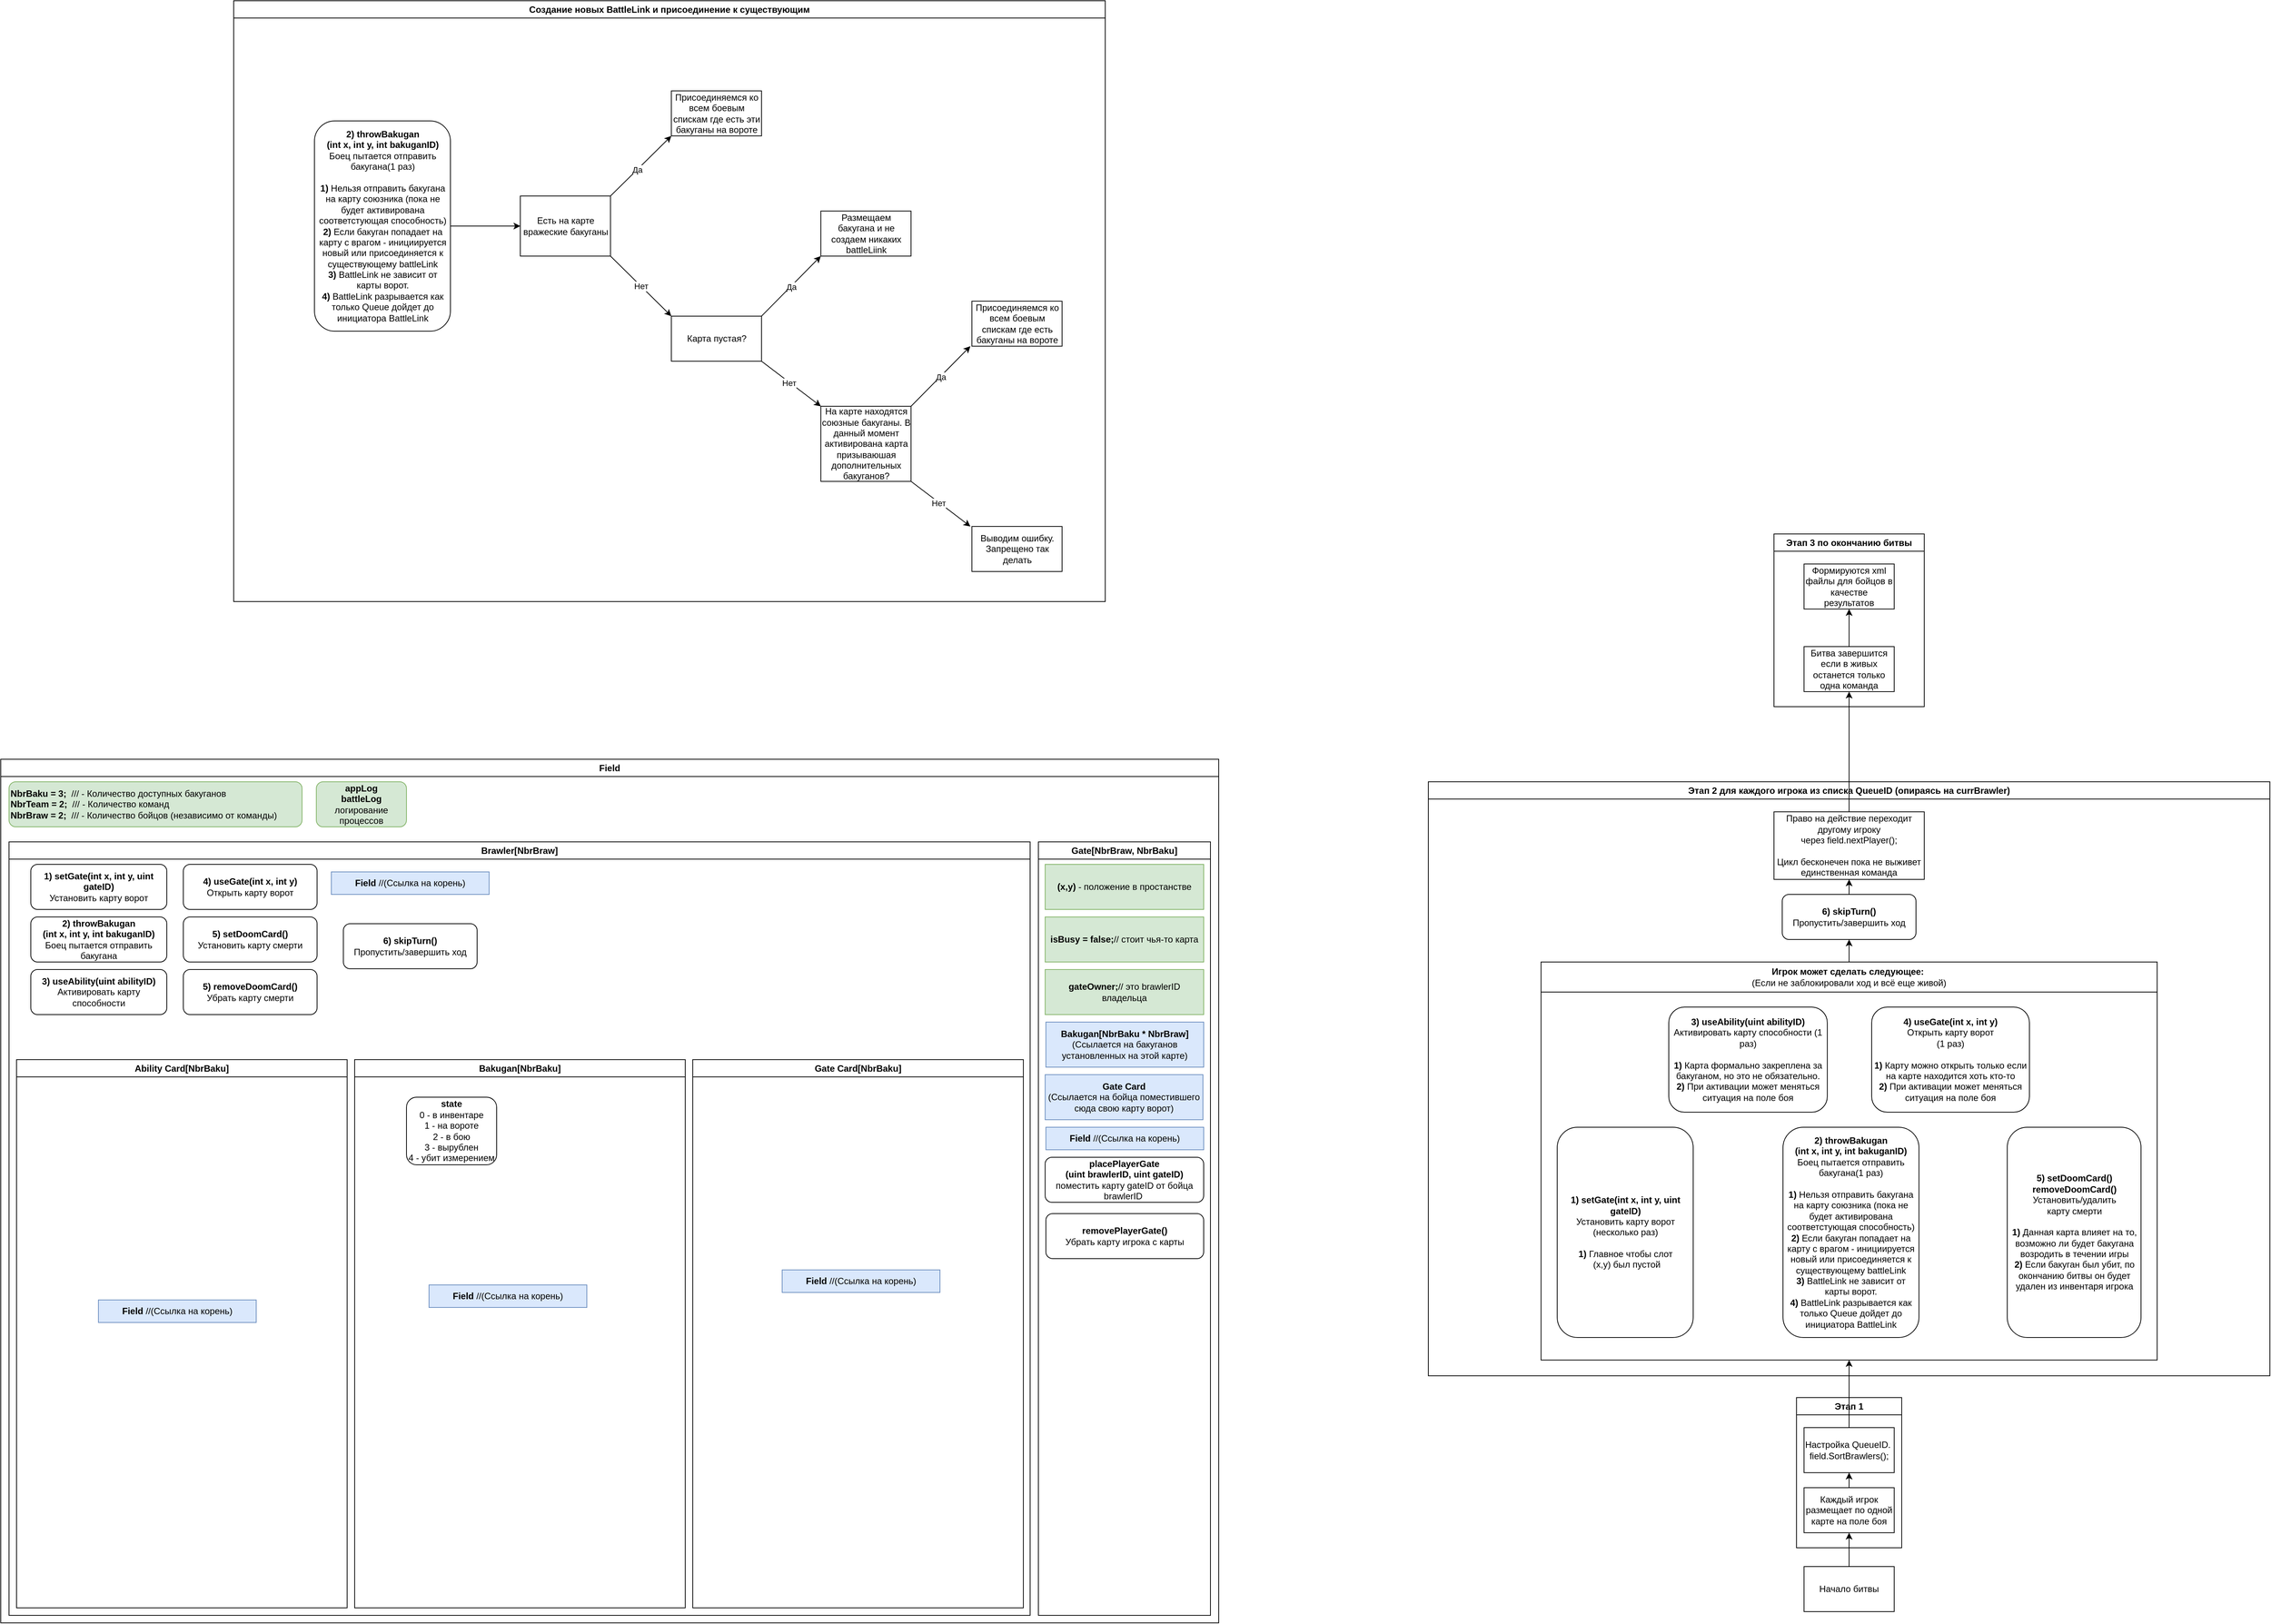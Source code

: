 <mxfile version="21.1.0" type="device">
  <diagram name="Страница 1" id="a3P9u6cnhdrN-g0bfrfS">
    <mxGraphModel dx="828" dy="1605" grid="1" gridSize="10" guides="1" tooltips="1" connect="1" arrows="1" fold="1" page="1" pageScale="1" pageWidth="827" pageHeight="1169" math="0" shadow="0">
      <root>
        <mxCell id="0" />
        <mxCell id="1" parent="0" />
        <mxCell id="YN7k_DSdsQhJTX5RIaJS-16" value="Field" style="swimlane;whiteSpace=wrap;html=1;startSize=23;" parent="1" vertex="1">
          <mxGeometry x="20" y="10" width="1621" height="1150" as="geometry" />
        </mxCell>
        <mxCell id="YN7k_DSdsQhJTX5RIaJS-18" value="Brawler[NbrBraw]" style="swimlane;whiteSpace=wrap;html=1;" parent="YN7k_DSdsQhJTX5RIaJS-16" vertex="1">
          <mxGeometry x="11" y="110" width="1359" height="1030" as="geometry" />
        </mxCell>
        <mxCell id="YN7k_DSdsQhJTX5RIaJS-37" value="Ability Card[&lt;b style=&quot;border-color: var(--border-color); text-align: left; background-color: rgb(255, 255, 255);&quot;&gt;NbrBaku&lt;/b&gt;]" style="swimlane;whiteSpace=wrap;html=1;startSize=23;" parent="YN7k_DSdsQhJTX5RIaJS-18" vertex="1">
          <mxGeometry x="10" y="290" width="440" height="730" as="geometry" />
        </mxCell>
        <mxCell id="YN7k_DSdsQhJTX5RIaJS-44" value="&lt;b&gt;Field&lt;/b&gt; //(Ссылка на корень)" style="rounded=0;whiteSpace=wrap;html=1;fillColor=#dae8fc;strokeColor=#6c8ebf;" parent="YN7k_DSdsQhJTX5RIaJS-37" vertex="1">
          <mxGeometry x="109" y="320" width="210" height="30" as="geometry" />
        </mxCell>
        <mxCell id="YN7k_DSdsQhJTX5RIaJS-38" value="Bakugan[&lt;b style=&quot;border-color: var(--border-color); text-align: left; background-color: rgb(255, 255, 255);&quot;&gt;NbrBaku&lt;/b&gt;]" style="swimlane;whiteSpace=wrap;html=1;startSize=23;" parent="YN7k_DSdsQhJTX5RIaJS-18" vertex="1">
          <mxGeometry x="460" y="290" width="440" height="730" as="geometry" />
        </mxCell>
        <mxCell id="YN7k_DSdsQhJTX5RIaJS-43" value="&lt;b&gt;Field&lt;/b&gt; //(Ссылка на корень)" style="rounded=0;whiteSpace=wrap;html=1;fillColor=#dae8fc;strokeColor=#6c8ebf;" parent="YN7k_DSdsQhJTX5RIaJS-38" vertex="1">
          <mxGeometry x="99" y="300" width="210" height="30" as="geometry" />
        </mxCell>
        <mxCell id="YN7k_DSdsQhJTX5RIaJS-48" value="&lt;b&gt;state&lt;/b&gt;&lt;br&gt;0 - в инвентаре&lt;br&gt;1 - на вороте&lt;br&gt;2 - в бою&lt;br&gt;3 - вырублен&lt;br&gt;4 - убит измерением" style="rounded=1;whiteSpace=wrap;html=1;" parent="YN7k_DSdsQhJTX5RIaJS-38" vertex="1">
          <mxGeometry x="69" y="50" width="120" height="90" as="geometry" />
        </mxCell>
        <mxCell id="YN7k_DSdsQhJTX5RIaJS-39" value="Gate Card[&lt;b style=&quot;border-color: var(--border-color); text-align: left; background-color: rgb(255, 255, 255);&quot;&gt;NbrBaku&lt;/b&gt;]" style="swimlane;whiteSpace=wrap;html=1;startSize=23;" parent="YN7k_DSdsQhJTX5RIaJS-18" vertex="1">
          <mxGeometry x="910" y="290" width="440" height="730" as="geometry" />
        </mxCell>
        <mxCell id="YN7k_DSdsQhJTX5RIaJS-42" value="&lt;b&gt;Field&lt;/b&gt; //(Ссылка на корень)" style="rounded=0;whiteSpace=wrap;html=1;fillColor=#dae8fc;strokeColor=#6c8ebf;" parent="YN7k_DSdsQhJTX5RIaJS-39" vertex="1">
          <mxGeometry x="119" y="280" width="210" height="30" as="geometry" />
        </mxCell>
        <mxCell id="YN7k_DSdsQhJTX5RIaJS-47" value="&lt;b&gt;2) throwBakugan&lt;br&gt;(int x, int y, int bakuganID)&lt;/b&gt;&lt;br&gt;Боец пытается отправить бакугана" style="rounded=1;whiteSpace=wrap;html=1;" parent="YN7k_DSdsQhJTX5RIaJS-18" vertex="1">
          <mxGeometry x="29" y="100" width="181" height="60" as="geometry" />
        </mxCell>
        <mxCell id="YN7k_DSdsQhJTX5RIaJS-49" value="&lt;b&gt;3) useAbility(uint abilityID)&lt;/b&gt;&lt;br&gt;Активировать карту способности" style="rounded=1;whiteSpace=wrap;html=1;" parent="YN7k_DSdsQhJTX5RIaJS-18" vertex="1">
          <mxGeometry x="29" y="170" width="181" height="60" as="geometry" />
        </mxCell>
        <mxCell id="YN7k_DSdsQhJTX5RIaJS-50" value="&lt;b&gt;4) useGate(int x, int y)&lt;/b&gt;&lt;br&gt;Открыть карту ворот" style="rounded=1;whiteSpace=wrap;html=1;" parent="YN7k_DSdsQhJTX5RIaJS-18" vertex="1">
          <mxGeometry x="232" y="30" width="178" height="60" as="geometry" />
        </mxCell>
        <mxCell id="YN7k_DSdsQhJTX5RIaJS-51" value="&lt;b&gt;1) setGate(int x, int y, uint gateID)&lt;/b&gt;&lt;br&gt;Установить карту ворот" style="rounded=1;whiteSpace=wrap;html=1;" parent="YN7k_DSdsQhJTX5RIaJS-18" vertex="1">
          <mxGeometry x="29" y="30" width="181" height="60" as="geometry" />
        </mxCell>
        <mxCell id="YN7k_DSdsQhJTX5RIaJS-52" value="&lt;b&gt;Field&lt;/b&gt; //(Ссылка на корень)" style="rounded=0;whiteSpace=wrap;html=1;fillColor=#dae8fc;strokeColor=#6c8ebf;" parent="YN7k_DSdsQhJTX5RIaJS-18" vertex="1">
          <mxGeometry x="429" y="40" width="210" height="30" as="geometry" />
        </mxCell>
        <mxCell id="YN7k_DSdsQhJTX5RIaJS-66" value="&lt;b&gt;5)&amp;nbsp;setDoomCard()&lt;/b&gt;&lt;br&gt;Установить карту смерти" style="rounded=1;whiteSpace=wrap;html=1;" parent="YN7k_DSdsQhJTX5RIaJS-18" vertex="1">
          <mxGeometry x="232" y="100" width="178" height="60" as="geometry" />
        </mxCell>
        <mxCell id="YN7k_DSdsQhJTX5RIaJS-67" value="&lt;b&gt;5)&amp;nbsp;removeDoomCard()&lt;/b&gt;&lt;br&gt;Убрать карту смерти" style="rounded=1;whiteSpace=wrap;html=1;" parent="YN7k_DSdsQhJTX5RIaJS-18" vertex="1">
          <mxGeometry x="232" y="170" width="178" height="60" as="geometry" />
        </mxCell>
        <mxCell id="YN7k_DSdsQhJTX5RIaJS-25" value="Gate[NbrBraw, NbrBaku]" style="swimlane;whiteSpace=wrap;html=1;" parent="YN7k_DSdsQhJTX5RIaJS-16" vertex="1">
          <mxGeometry x="1381" y="110" width="229" height="1030" as="geometry">
            <mxRectangle x="571" y="110" width="180" height="30" as="alternateBounds" />
          </mxGeometry>
        </mxCell>
        <mxCell id="YN7k_DSdsQhJTX5RIaJS-27" value="&lt;b&gt;Bakugan[NbrBaku * NbrBraw]&lt;/b&gt;&lt;br&gt;(Ссылается на бакуганов установленных на этой карте)" style="rounded=0;whiteSpace=wrap;html=1;fillColor=#dae8fc;strokeColor=#6c8ebf;" parent="YN7k_DSdsQhJTX5RIaJS-25" vertex="1">
          <mxGeometry x="10" y="240" width="210" height="60" as="geometry" />
        </mxCell>
        <mxCell id="YN7k_DSdsQhJTX5RIaJS-28" value="&lt;b&gt;Gate Card&lt;/b&gt;&lt;br&gt;(Ссылается на бойца поместившего сюда свою карту ворот)" style="rounded=0;whiteSpace=wrap;html=1;fillColor=#dae8fc;strokeColor=#6c8ebf;" parent="YN7k_DSdsQhJTX5RIaJS-25" vertex="1">
          <mxGeometry x="9" y="310" width="210" height="60" as="geometry" />
        </mxCell>
        <mxCell id="YN7k_DSdsQhJTX5RIaJS-33" value="&lt;b&gt;(x,y)&lt;/b&gt; - положение в простанстве" style="rounded=0;whiteSpace=wrap;html=1;fillColor=#d5e8d4;strokeColor=#82b366;" parent="YN7k_DSdsQhJTX5RIaJS-25" vertex="1">
          <mxGeometry x="9" y="30" width="211" height="60" as="geometry" />
        </mxCell>
        <mxCell id="YN7k_DSdsQhJTX5RIaJS-34" value="&lt;b&gt;isBusy = false;&lt;/b&gt;// стоит чья-то карта" style="rounded=0;whiteSpace=wrap;html=1;fillColor=#d5e8d4;strokeColor=#82b366;" parent="YN7k_DSdsQhJTX5RIaJS-25" vertex="1">
          <mxGeometry x="9" y="100" width="211" height="60" as="geometry" />
        </mxCell>
        <mxCell id="YN7k_DSdsQhJTX5RIaJS-35" value="&lt;b&gt;gateOwner;&lt;/b&gt;// это brawlerID владельца" style="rounded=0;whiteSpace=wrap;html=1;fillColor=#d5e8d4;strokeColor=#82b366;" parent="YN7k_DSdsQhJTX5RIaJS-25" vertex="1">
          <mxGeometry x="9" y="170" width="211" height="60" as="geometry" />
        </mxCell>
        <mxCell id="YN7k_DSdsQhJTX5RIaJS-36" value="&lt;b&gt;Field&lt;/b&gt; //(Ссылка на корень)" style="rounded=0;whiteSpace=wrap;html=1;fillColor=#dae8fc;strokeColor=#6c8ebf;" parent="YN7k_DSdsQhJTX5RIaJS-25" vertex="1">
          <mxGeometry x="10" y="380" width="210" height="30" as="geometry" />
        </mxCell>
        <mxCell id="YN7k_DSdsQhJTX5RIaJS-45" value="&lt;b&gt;placePlayerGate&lt;br&gt;(uint brawlerID, uint gateID)&lt;/b&gt;&lt;br&gt;поместить карту gateID от бойца brawlerID&amp;nbsp;" style="rounded=1;whiteSpace=wrap;html=1;" parent="YN7k_DSdsQhJTX5RIaJS-25" vertex="1">
          <mxGeometry x="9" y="420" width="211" height="60" as="geometry" />
        </mxCell>
        <mxCell id="YN7k_DSdsQhJTX5RIaJS-46" value="&lt;b&gt;removePlayerGate()&lt;/b&gt;&lt;br&gt;Убрать карту игрока с карты" style="rounded=1;whiteSpace=wrap;html=1;" parent="YN7k_DSdsQhJTX5RIaJS-25" vertex="1">
          <mxGeometry x="10" y="495" width="210" height="60" as="geometry" />
        </mxCell>
        <mxCell id="YN7k_DSdsQhJTX5RIaJS-31" value="&lt;div&gt;&lt;b&gt;NbrBaku = 3;&lt;/b&gt;&amp;nbsp; /// - Количество доступных бакуганов&lt;/div&gt;&lt;div&gt;&lt;b&gt;NbrTeam = 2;&lt;/b&gt;&amp;nbsp; /// - Количество команд&lt;/div&gt;&lt;div&gt;&lt;b&gt;NbrBraw = 2;&lt;/b&gt;&amp;nbsp; /// - Количество бойцов (независимо от команды)&lt;/div&gt;" style="rounded=1;whiteSpace=wrap;html=1;align=left;labelBackgroundColor=none;fillColor=#d5e8d4;strokeColor=#82b366;" parent="YN7k_DSdsQhJTX5RIaJS-16" vertex="1">
          <mxGeometry x="11" y="30" width="390" height="60" as="geometry" />
        </mxCell>
        <mxCell id="YN7k_DSdsQhJTX5RIaJS-41" value="&lt;b&gt;appLog&lt;br&gt;battleLog&lt;/b&gt;&lt;br&gt;логирование процессов" style="rounded=1;whiteSpace=wrap;html=1;fillColor=#d5e8d4;strokeColor=#82b366;" parent="YN7k_DSdsQhJTX5RIaJS-16" vertex="1">
          <mxGeometry x="420" y="30" width="120" height="60" as="geometry" />
        </mxCell>
        <mxCell id="YN7k_DSdsQhJTX5RIaJS-68" value="&lt;b&gt;6)&amp;nbsp;skipTurn()&lt;/b&gt;&lt;br&gt;Пропустить/завершить ход" style="rounded=1;whiteSpace=wrap;html=1;" parent="1" vertex="1">
          <mxGeometry x="476" y="229" width="178" height="60" as="geometry" />
        </mxCell>
        <mxCell id="gnqK-Q3UBp_WLND6Pj9h-5" style="edgeStyle=orthogonalEdgeStyle;rounded=0;orthogonalLoop=1;jettySize=auto;html=1;entryX=0.5;entryY=1;entryDx=0;entryDy=0;" parent="1" source="gnqK-Q3UBp_WLND6Pj9h-1" target="gnqK-Q3UBp_WLND6Pj9h-2" edge="1">
          <mxGeometry relative="1" as="geometry" />
        </mxCell>
        <mxCell id="gnqK-Q3UBp_WLND6Pj9h-1" value="Начало битвы" style="rounded=0;whiteSpace=wrap;html=1;" parent="1" vertex="1">
          <mxGeometry x="2420" y="1085" width="120" height="60" as="geometry" />
        </mxCell>
        <mxCell id="gnqK-Q3UBp_WLND6Pj9h-4" value="Этап 1" style="swimlane;whiteSpace=wrap;html=1;" parent="1" vertex="1">
          <mxGeometry x="2410" y="860" width="140" height="200" as="geometry">
            <mxRectangle x="2430" y="330" width="140" height="30" as="alternateBounds" />
          </mxGeometry>
        </mxCell>
        <mxCell id="gnqK-Q3UBp_WLND6Pj9h-9" style="edgeStyle=orthogonalEdgeStyle;rounded=0;orthogonalLoop=1;jettySize=auto;html=1;entryX=0.5;entryY=1;entryDx=0;entryDy=0;" parent="gnqK-Q3UBp_WLND6Pj9h-4" source="gnqK-Q3UBp_WLND6Pj9h-2" target="gnqK-Q3UBp_WLND6Pj9h-8" edge="1">
          <mxGeometry relative="1" as="geometry" />
        </mxCell>
        <mxCell id="gnqK-Q3UBp_WLND6Pj9h-2" value="Каждый игрок размещает по одной карте на поле боя" style="rounded=0;whiteSpace=wrap;html=1;" parent="gnqK-Q3UBp_WLND6Pj9h-4" vertex="1">
          <mxGeometry x="10" y="120" width="120" height="60" as="geometry" />
        </mxCell>
        <mxCell id="gnqK-Q3UBp_WLND6Pj9h-8" value="Настройка QueueID.&amp;nbsp;&lt;br&gt;field.SortBrawlers();" style="rounded=0;whiteSpace=wrap;html=1;" parent="gnqK-Q3UBp_WLND6Pj9h-4" vertex="1">
          <mxGeometry x="10" y="40" width="120" height="60" as="geometry" />
        </mxCell>
        <mxCell id="gnqK-Q3UBp_WLND6Pj9h-6" value="Этап 2 для каждого игрока из списка QueueID (опираясь на currBrawler)" style="swimlane;whiteSpace=wrap;html=1;" parent="1" vertex="1">
          <mxGeometry x="1920" y="40" width="1120" height="791" as="geometry">
            <mxRectangle x="2200" y="90" width="310" height="30" as="alternateBounds" />
          </mxGeometry>
        </mxCell>
        <mxCell id="gnqK-Q3UBp_WLND6Pj9h-35" style="edgeStyle=orthogonalEdgeStyle;rounded=0;orthogonalLoop=1;jettySize=auto;html=1;entryX=0.5;entryY=1;entryDx=0;entryDy=0;" parent="gnqK-Q3UBp_WLND6Pj9h-6" source="gnqK-Q3UBp_WLND6Pj9h-19" target="gnqK-Q3UBp_WLND6Pj9h-29" edge="1">
          <mxGeometry relative="1" as="geometry" />
        </mxCell>
        <mxCell id="gnqK-Q3UBp_WLND6Pj9h-19" value="&lt;b&gt;6)&amp;nbsp;skipTurn()&lt;/b&gt;&lt;br&gt;Пропустить/завершить ход" style="rounded=1;whiteSpace=wrap;html=1;" parent="gnqK-Q3UBp_WLND6Pj9h-6" vertex="1">
          <mxGeometry x="471" y="150" width="178" height="60" as="geometry" />
        </mxCell>
        <mxCell id="gnqK-Q3UBp_WLND6Pj9h-29" value="Право на действие переходит другому игроку через&amp;nbsp;field.nextPlayer();&lt;br&gt;&lt;br&gt;Цикл бесконечен пока не выживет единственная команда" style="rounded=0;whiteSpace=wrap;html=1;" parent="gnqK-Q3UBp_WLND6Pj9h-6" vertex="1">
          <mxGeometry x="460" y="40" width="200" height="90" as="geometry" />
        </mxCell>
        <mxCell id="gnqK-Q3UBp_WLND6Pj9h-32" value="Игрок может сделать следующее:&amp;nbsp;&lt;br style=&quot;border-color: var(--border-color); font-weight: 400;&quot;&gt;&lt;span style=&quot;font-weight: 400;&quot;&gt;(Если не заблокировали ход и всё еще живой)&lt;/span&gt;" style="swimlane;whiteSpace=wrap;html=1;startSize=40;" parent="gnqK-Q3UBp_WLND6Pj9h-6" vertex="1">
          <mxGeometry x="150" y="240" width="820" height="530" as="geometry">
            <mxRectangle x="2070" y="460" width="140" height="30" as="alternateBounds" />
          </mxGeometry>
        </mxCell>
        <mxCell id="gnqK-Q3UBp_WLND6Pj9h-13" value="&lt;b&gt;3) useAbility(uint abilityID)&lt;/b&gt;&lt;br&gt;Активировать карту способности (1 раз)&lt;br&gt;&lt;br&gt;&lt;b&gt;1)&lt;/b&gt; Карта формально закреплена за бакуганом, но это не обязательно.&lt;br&gt;&lt;b&gt;2)&lt;/b&gt; При активации может меняться ситуация на поле боя" style="rounded=1;whiteSpace=wrap;html=1;" parent="gnqK-Q3UBp_WLND6Pj9h-32" vertex="1">
          <mxGeometry x="170" y="60" width="211" height="140" as="geometry" />
        </mxCell>
        <mxCell id="gnqK-Q3UBp_WLND6Pj9h-14" value="&lt;b&gt;4) useGate(int x, int y)&lt;/b&gt;&lt;br&gt;Открыть карту ворот&lt;br&gt;(1 раз)&lt;br&gt;&lt;br&gt;&lt;b&gt;1)&lt;/b&gt; Карту можно открыть только если на карте находится хоть кто-то&lt;br&gt;&lt;b&gt;2)&lt;/b&gt; При активации может меняться ситуация на поле боя" style="rounded=1;whiteSpace=wrap;html=1;" parent="gnqK-Q3UBp_WLND6Pj9h-32" vertex="1">
          <mxGeometry x="440" y="60" width="210" height="140" as="geometry" />
        </mxCell>
        <mxCell id="gnqK-Q3UBp_WLND6Pj9h-12" value="&lt;b&gt;2) throwBakugan&lt;br&gt;(int x, int y, int bakuganID)&lt;/b&gt;&lt;br&gt;Боец пытается отправить бакугана(1 раз)&lt;br&gt;&lt;br&gt;&lt;b&gt;1)&lt;/b&gt; Нельзя отправить бакугана на карту союзника (пока не будет активирована соответстующая способность)&lt;br&gt;&lt;b&gt;2) &lt;/b&gt;Если бакуган попадает на карту с врагом - инициируется новый или присоединяется к существующему battleLink&lt;br&gt;&lt;b&gt;3)&lt;/b&gt; BattleLink не зависит от карты ворот.&lt;br&gt;&lt;b&gt;4)&lt;/b&gt; BattleLink разрывается как только Queue дойдет до инициатора BattleLink" style="rounded=1;whiteSpace=wrap;html=1;" parent="gnqK-Q3UBp_WLND6Pj9h-32" vertex="1">
          <mxGeometry x="322" y="220" width="181" height="280" as="geometry" />
        </mxCell>
        <mxCell id="gnqK-Q3UBp_WLND6Pj9h-17" value="&lt;b&gt;5)&amp;nbsp;setDoomCard()&lt;br&gt;&lt;/b&gt;&lt;b style=&quot;border-color: var(--border-color);&quot;&gt;removeDoomCard()&lt;/b&gt;&lt;br&gt;Установить/удалить &lt;br&gt;карту смерти&lt;br&gt;&lt;br&gt;&lt;b&gt;1)&lt;/b&gt; Данная карта влияет на то, возможно ли будет бакугана возродить в течении игры&lt;br&gt;&lt;b&gt;2)&lt;/b&gt; Если бакуган был убит, по окончанию битвы он будет удален из инвентаря игрока" style="rounded=1;whiteSpace=wrap;html=1;" parent="gnqK-Q3UBp_WLND6Pj9h-32" vertex="1">
          <mxGeometry x="620.5" y="220" width="178" height="280" as="geometry" />
        </mxCell>
        <mxCell id="gnqK-Q3UBp_WLND6Pj9h-20" value="&lt;b&gt;1) setGate(int x, int y, uint gateID)&lt;/b&gt;&lt;br&gt;Установить карту ворот (несколько раз)&lt;br&gt;&lt;br&gt;&lt;b&gt;1)&lt;/b&gt;&amp;nbsp;Главное чтобы слот&lt;br&gt;&amp;nbsp;(х,у) был пустой" style="rounded=1;whiteSpace=wrap;html=1;" parent="gnqK-Q3UBp_WLND6Pj9h-32" vertex="1">
          <mxGeometry x="21.5" y="220" width="181" height="280" as="geometry" />
        </mxCell>
        <mxCell id="gnqK-Q3UBp_WLND6Pj9h-34" style="edgeStyle=orthogonalEdgeStyle;rounded=0;orthogonalLoop=1;jettySize=auto;html=1;entryX=0.5;entryY=1;entryDx=0;entryDy=0;" parent="gnqK-Q3UBp_WLND6Pj9h-6" source="gnqK-Q3UBp_WLND6Pj9h-32" target="gnqK-Q3UBp_WLND6Pj9h-19" edge="1">
          <mxGeometry relative="1" as="geometry" />
        </mxCell>
        <mxCell id="gnqK-Q3UBp_WLND6Pj9h-11" style="edgeStyle=orthogonalEdgeStyle;rounded=0;orthogonalLoop=1;jettySize=auto;html=1;entryX=0.5;entryY=1;entryDx=0;entryDy=0;" parent="1" source="gnqK-Q3UBp_WLND6Pj9h-8" target="gnqK-Q3UBp_WLND6Pj9h-32" edge="1">
          <mxGeometry relative="1" as="geometry">
            <mxPoint x="2480" y="790" as="targetPoint" />
          </mxGeometry>
        </mxCell>
        <mxCell id="gnqK-Q3UBp_WLND6Pj9h-37" value="Этап 3 по окончанию битвы" style="swimlane;whiteSpace=wrap;html=1;" parent="1" vertex="1">
          <mxGeometry x="2380" y="-290" width="200" height="230" as="geometry" />
        </mxCell>
        <mxCell id="gnqK-Q3UBp_WLND6Pj9h-41" style="edgeStyle=orthogonalEdgeStyle;rounded=0;orthogonalLoop=1;jettySize=auto;html=1;entryX=0.5;entryY=1;entryDx=0;entryDy=0;" parent="gnqK-Q3UBp_WLND6Pj9h-37" source="gnqK-Q3UBp_WLND6Pj9h-38" target="gnqK-Q3UBp_WLND6Pj9h-40" edge="1">
          <mxGeometry relative="1" as="geometry" />
        </mxCell>
        <mxCell id="gnqK-Q3UBp_WLND6Pj9h-38" value="Битва завершится если в живых останется только одна команда" style="rounded=0;whiteSpace=wrap;html=1;" parent="gnqK-Q3UBp_WLND6Pj9h-37" vertex="1">
          <mxGeometry x="40" y="150" width="120" height="60" as="geometry" />
        </mxCell>
        <mxCell id="gnqK-Q3UBp_WLND6Pj9h-40" value="Формируются xml файлы для бойцов в качестве результатов" style="rounded=0;whiteSpace=wrap;html=1;" parent="gnqK-Q3UBp_WLND6Pj9h-37" vertex="1">
          <mxGeometry x="40" y="40" width="120" height="60" as="geometry" />
        </mxCell>
        <mxCell id="gnqK-Q3UBp_WLND6Pj9h-39" style="edgeStyle=orthogonalEdgeStyle;rounded=0;orthogonalLoop=1;jettySize=auto;html=1;entryX=0.5;entryY=1;entryDx=0;entryDy=0;" parent="1" source="gnqK-Q3UBp_WLND6Pj9h-29" target="gnqK-Q3UBp_WLND6Pj9h-38" edge="1">
          <mxGeometry relative="1" as="geometry" />
        </mxCell>
        <mxCell id="O90Jl7bZLR4odMNvlkuS-23" value="Создание новых BattleLink и присоединение к существующим" style="swimlane;whiteSpace=wrap;html=1;" vertex="1" parent="1">
          <mxGeometry x="330" y="-1000" width="1160" height="800" as="geometry" />
        </mxCell>
        <mxCell id="O90Jl7bZLR4odMNvlkuS-1" value="Есть на карте вражеские бакуганы" style="rounded=0;whiteSpace=wrap;html=1;" vertex="1" parent="O90Jl7bZLR4odMNvlkuS-23">
          <mxGeometry x="381.5" y="260" width="120" height="80" as="geometry" />
        </mxCell>
        <mxCell id="O90Jl7bZLR4odMNvlkuS-2" value="&lt;b&gt;2) throwBakugan&lt;br&gt;(int x, int y, int bakuganID)&lt;/b&gt;&lt;br&gt;Боец пытается отправить бакугана(1 раз)&lt;br&gt;&lt;br&gt;&lt;b&gt;1)&lt;/b&gt; Нельзя отправить бакугана на карту союзника (пока не будет активирована соответстующая способность)&lt;br&gt;&lt;b&gt;2) &lt;/b&gt;Если бакуган попадает на карту с врагом - инициируется новый или присоединяется к существующему battleLink&lt;br&gt;&lt;b&gt;3)&lt;/b&gt; BattleLink не зависит от карты ворот.&lt;br&gt;&lt;b&gt;4)&lt;/b&gt; BattleLink разрывается как только Queue дойдет до инициатора BattleLink" style="rounded=1;whiteSpace=wrap;html=1;" vertex="1" parent="O90Jl7bZLR4odMNvlkuS-23">
          <mxGeometry x="107.5" y="160" width="181" height="280" as="geometry" />
        </mxCell>
        <mxCell id="O90Jl7bZLR4odMNvlkuS-3" value="" style="endArrow=classic;html=1;rounded=0;exitX=1;exitY=0.5;exitDx=0;exitDy=0;entryX=0;entryY=0.5;entryDx=0;entryDy=0;" edge="1" parent="O90Jl7bZLR4odMNvlkuS-23" source="O90Jl7bZLR4odMNvlkuS-2" target="O90Jl7bZLR4odMNvlkuS-1">
          <mxGeometry width="50" height="50" relative="1" as="geometry">
            <mxPoint x="351.5" y="360" as="sourcePoint" />
            <mxPoint x="421.5" y="300" as="targetPoint" />
          </mxGeometry>
        </mxCell>
        <mxCell id="O90Jl7bZLR4odMNvlkuS-4" value="Присоединяемся ко всем боевым спискам где есть эти бакуганы на вороте" style="rounded=0;whiteSpace=wrap;html=1;" vertex="1" parent="O90Jl7bZLR4odMNvlkuS-23">
          <mxGeometry x="582.5" y="120" width="120" height="60" as="geometry" />
        </mxCell>
        <mxCell id="O90Jl7bZLR4odMNvlkuS-5" value="" style="endArrow=classic;html=1;rounded=0;exitX=1;exitY=0;exitDx=0;exitDy=0;entryX=0;entryY=1;entryDx=0;entryDy=0;" edge="1" parent="O90Jl7bZLR4odMNvlkuS-23" source="O90Jl7bZLR4odMNvlkuS-1" target="O90Jl7bZLR4odMNvlkuS-4">
          <mxGeometry width="50" height="50" relative="1" as="geometry">
            <mxPoint x="591.5" y="300" as="sourcePoint" />
            <mxPoint x="641.5" y="250" as="targetPoint" />
          </mxGeometry>
        </mxCell>
        <mxCell id="O90Jl7bZLR4odMNvlkuS-8" value="Да" style="edgeLabel;html=1;align=center;verticalAlign=middle;resizable=0;points=[];" vertex="1" connectable="0" parent="O90Jl7bZLR4odMNvlkuS-5">
          <mxGeometry x="-0.13" relative="1" as="geometry">
            <mxPoint as="offset" />
          </mxGeometry>
        </mxCell>
        <mxCell id="O90Jl7bZLR4odMNvlkuS-6" value="Карта пустая?" style="rounded=0;whiteSpace=wrap;html=1;" vertex="1" parent="O90Jl7bZLR4odMNvlkuS-23">
          <mxGeometry x="582.5" y="420" width="120" height="60" as="geometry" />
        </mxCell>
        <mxCell id="O90Jl7bZLR4odMNvlkuS-7" value="Нет" style="endArrow=classic;html=1;rounded=0;exitX=1;exitY=1;exitDx=0;exitDy=0;entryX=0;entryY=0;entryDx=0;entryDy=0;" edge="1" parent="O90Jl7bZLR4odMNvlkuS-23" source="O90Jl7bZLR4odMNvlkuS-1" target="O90Jl7bZLR4odMNvlkuS-6">
          <mxGeometry width="50" height="50" relative="1" as="geometry">
            <mxPoint x="531.5" y="340" as="sourcePoint" />
            <mxPoint x="581.5" y="290" as="targetPoint" />
          </mxGeometry>
        </mxCell>
        <mxCell id="O90Jl7bZLR4odMNvlkuS-9" value="Размещаем бакугана и не создаем никаких battleLiink" style="rounded=0;whiteSpace=wrap;html=1;" vertex="1" parent="O90Jl7bZLR4odMNvlkuS-23">
          <mxGeometry x="781.5" y="280" width="120" height="60" as="geometry" />
        </mxCell>
        <mxCell id="O90Jl7bZLR4odMNvlkuS-10" value="На карте находятся союзные бакуганы. В данный момент активирована карта призываюшая дополнительных бакуганов?" style="rounded=0;whiteSpace=wrap;html=1;" vertex="1" parent="O90Jl7bZLR4odMNvlkuS-23">
          <mxGeometry x="781.5" y="540" width="120" height="100" as="geometry" />
        </mxCell>
        <mxCell id="O90Jl7bZLR4odMNvlkuS-11" value="" style="endArrow=classic;html=1;rounded=0;exitX=1;exitY=0;exitDx=0;exitDy=0;entryX=0;entryY=1;entryDx=0;entryDy=0;" edge="1" parent="O90Jl7bZLR4odMNvlkuS-23" source="O90Jl7bZLR4odMNvlkuS-6" target="O90Jl7bZLR4odMNvlkuS-9">
          <mxGeometry width="50" height="50" relative="1" as="geometry">
            <mxPoint x="711.5" y="440" as="sourcePoint" />
            <mxPoint x="761.5" y="390" as="targetPoint" />
          </mxGeometry>
        </mxCell>
        <mxCell id="O90Jl7bZLR4odMNvlkuS-13" value="Да" style="edgeLabel;html=1;align=center;verticalAlign=middle;resizable=0;points=[];" vertex="1" connectable="0" parent="O90Jl7bZLR4odMNvlkuS-11">
          <mxGeometry x="0.265" y="3" relative="1" as="geometry">
            <mxPoint x="-9" y="13" as="offset" />
          </mxGeometry>
        </mxCell>
        <mxCell id="O90Jl7bZLR4odMNvlkuS-12" value="" style="endArrow=classic;html=1;rounded=0;exitX=1;exitY=1;exitDx=0;exitDy=0;entryX=0;entryY=0;entryDx=0;entryDy=0;" edge="1" parent="O90Jl7bZLR4odMNvlkuS-23" source="O90Jl7bZLR4odMNvlkuS-6" target="O90Jl7bZLR4odMNvlkuS-10">
          <mxGeometry width="50" height="50" relative="1" as="geometry">
            <mxPoint x="751.5" y="500" as="sourcePoint" />
            <mxPoint x="801.5" y="450" as="targetPoint" />
          </mxGeometry>
        </mxCell>
        <mxCell id="O90Jl7bZLR4odMNvlkuS-14" value="Нет" style="edgeLabel;html=1;align=center;verticalAlign=middle;resizable=0;points=[];" vertex="1" connectable="0" parent="O90Jl7bZLR4odMNvlkuS-12">
          <mxGeometry x="-0.06" y="-1" relative="1" as="geometry">
            <mxPoint as="offset" />
          </mxGeometry>
        </mxCell>
        <mxCell id="O90Jl7bZLR4odMNvlkuS-15" value="" style="endArrow=classic;html=1;rounded=0;exitX=1;exitY=0;exitDx=0;exitDy=0;entryX=0;entryY=1;entryDx=0;entryDy=0;" edge="1" parent="O90Jl7bZLR4odMNvlkuS-23">
          <mxGeometry width="50" height="50" relative="1" as="geometry">
            <mxPoint x="901.5" y="540" as="sourcePoint" />
            <mxPoint x="980.5" y="460" as="targetPoint" />
          </mxGeometry>
        </mxCell>
        <mxCell id="O90Jl7bZLR4odMNvlkuS-16" value="Да" style="edgeLabel;html=1;align=center;verticalAlign=middle;resizable=0;points=[];" vertex="1" connectable="0" parent="O90Jl7bZLR4odMNvlkuS-15">
          <mxGeometry x="0.265" y="3" relative="1" as="geometry">
            <mxPoint x="-9" y="13" as="offset" />
          </mxGeometry>
        </mxCell>
        <mxCell id="O90Jl7bZLR4odMNvlkuS-19" value="" style="endArrow=classic;html=1;rounded=0;exitX=1;exitY=1;exitDx=0;exitDy=0;entryX=0;entryY=0;entryDx=0;entryDy=0;" edge="1" parent="O90Jl7bZLR4odMNvlkuS-23">
          <mxGeometry width="50" height="50" relative="1" as="geometry">
            <mxPoint x="901.5" y="640" as="sourcePoint" />
            <mxPoint x="980.5" y="700" as="targetPoint" />
          </mxGeometry>
        </mxCell>
        <mxCell id="O90Jl7bZLR4odMNvlkuS-20" value="Нет" style="edgeLabel;html=1;align=center;verticalAlign=middle;resizable=0;points=[];" vertex="1" connectable="0" parent="O90Jl7bZLR4odMNvlkuS-19">
          <mxGeometry x="-0.06" y="-1" relative="1" as="geometry">
            <mxPoint as="offset" />
          </mxGeometry>
        </mxCell>
        <mxCell id="O90Jl7bZLR4odMNvlkuS-21" value="Присоединяемся ко всем боевым спискам где есть бакуганы на вороте" style="rounded=0;whiteSpace=wrap;html=1;" vertex="1" parent="O90Jl7bZLR4odMNvlkuS-23">
          <mxGeometry x="982.5" y="400" width="120" height="60" as="geometry" />
        </mxCell>
        <mxCell id="O90Jl7bZLR4odMNvlkuS-22" value="Выводим ошибку. Запрещено так делать" style="rounded=0;whiteSpace=wrap;html=1;" vertex="1" parent="O90Jl7bZLR4odMNvlkuS-23">
          <mxGeometry x="982.5" y="700" width="120" height="60" as="geometry" />
        </mxCell>
      </root>
    </mxGraphModel>
  </diagram>
</mxfile>
